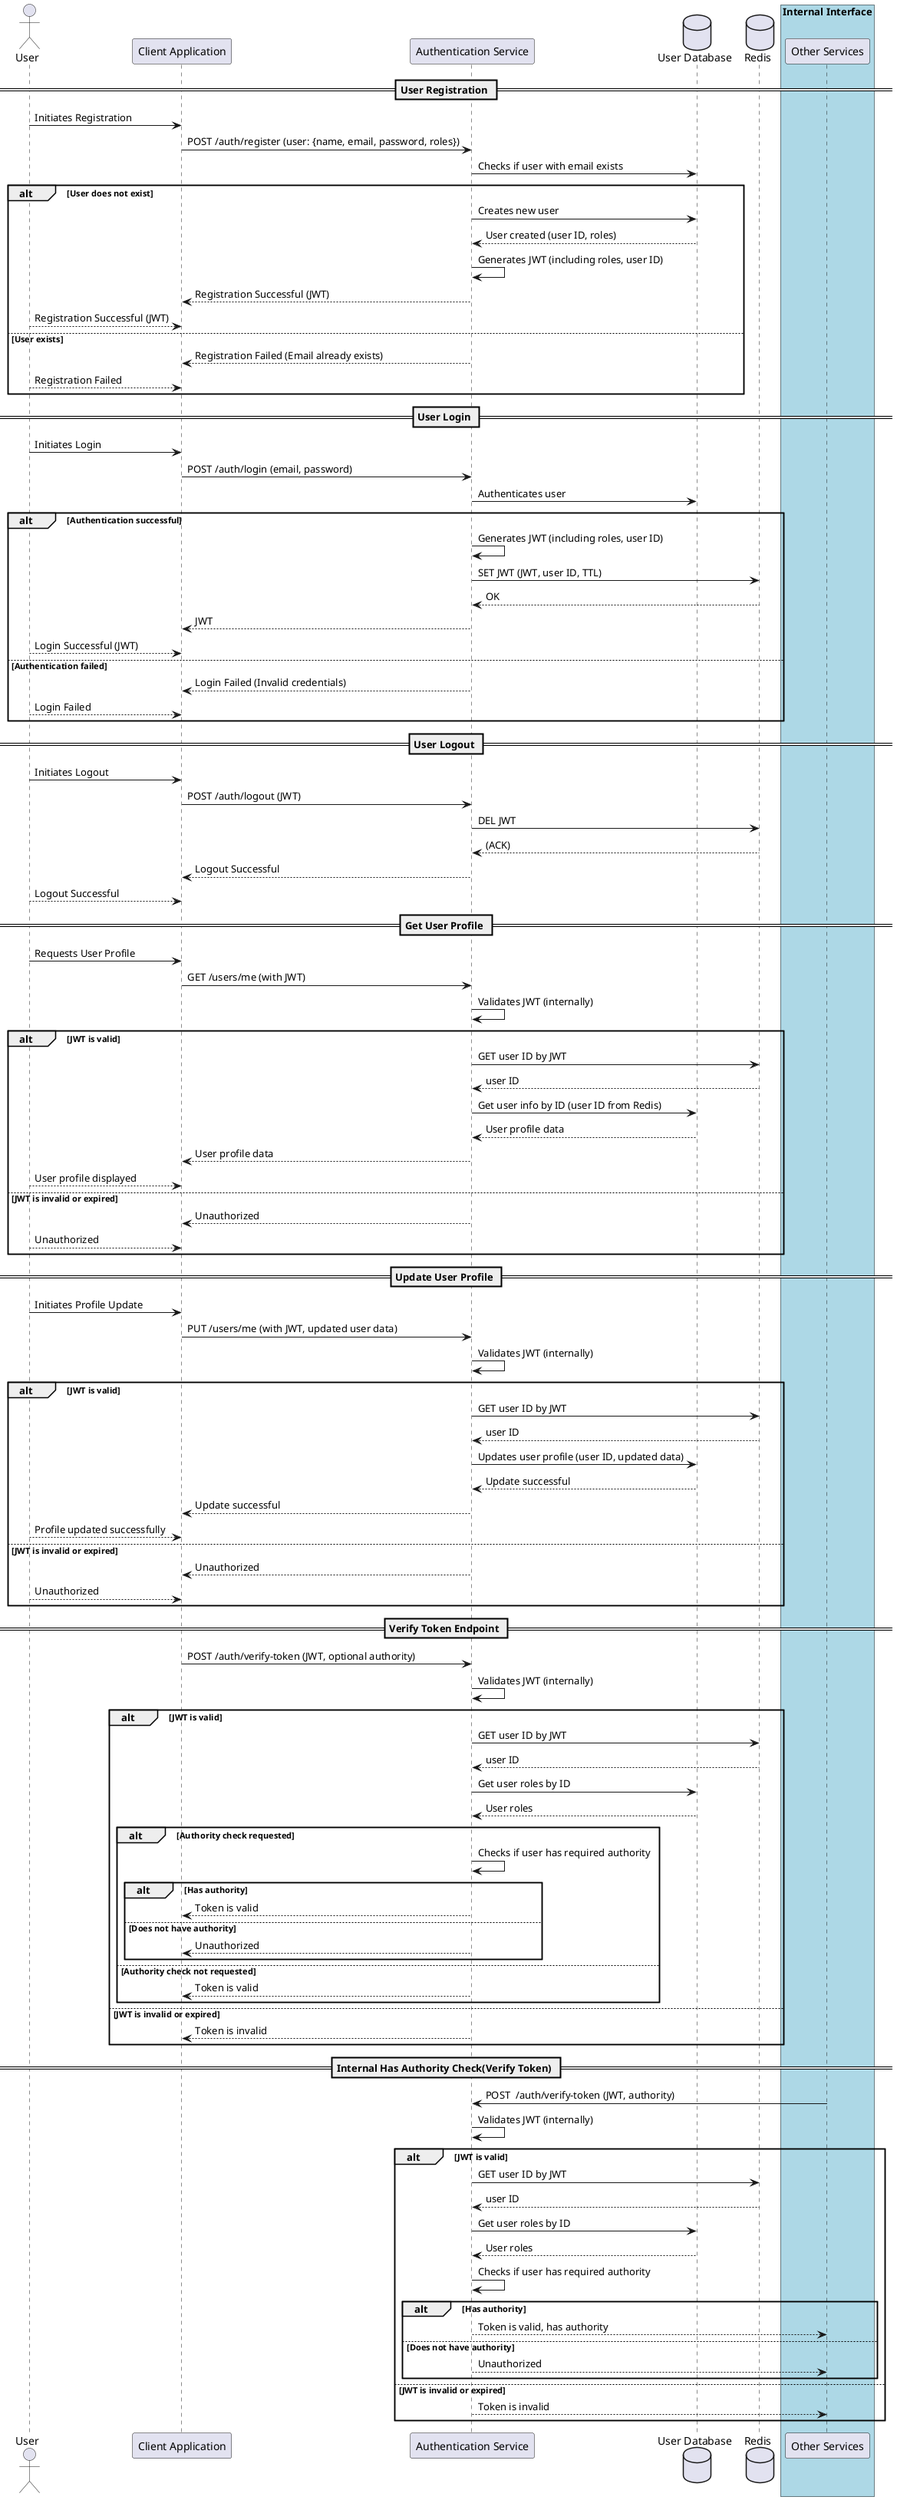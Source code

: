@startuml
actor User
participant "Client Application" as Client
participant "Authentication Service" as AuthService
database "User Database" as UserDB
database "Redis" as Redis

box "Internal Interface" #LightBlue
    participant "Other Services" as OtherSvc
end box

== User Registration ==
User -> Client: Initiates Registration
Client -> AuthService: POST /auth/register (user: {name, email, password, roles})
AuthService -> UserDB: Checks if user with email exists
alt User does not exist
    AuthService -> UserDB: Creates new user
    UserDB --> AuthService: User created (user ID, roles)
    AuthService -> AuthService: Generates JWT (including roles, user ID)
    AuthService --> Client: Registration Successful (JWT)
    Client <-- User: Registration Successful (JWT)
else User exists
    AuthService --> Client: Registration Failed (Email already exists)
    Client <-- User: Registration Failed
end

== User Login ==
User -> Client: Initiates Login
Client -> AuthService: POST /auth/login (email, password)
AuthService -> UserDB: Authenticates user
alt Authentication successful
    AuthService -> AuthService: Generates JWT (including roles, user ID)
    AuthService -> Redis: SET JWT (JWT, user ID, TTL)
    Redis --> AuthService: OK
    AuthService --> Client: JWT
    Client <-- User: Login Successful (JWT)
else Authentication failed
    AuthService --> Client: Login Failed (Invalid credentials)
    Client <-- User: Login Failed
end

== User Logout ==
User -> Client: Initiates Logout
Client -> AuthService: POST /auth/logout (JWT)
AuthService -> Redis: DEL JWT
Redis --> AuthService: (ACK)
AuthService --> Client: Logout Successful
Client <-- User: Logout Successful

== Get User Profile ==
User -> Client: Requests User Profile
Client -> AuthService: GET /users/me (with JWT)
AuthService -> AuthService: Validates JWT (internally)
alt JWT is valid
    AuthService -> Redis: GET user ID by JWT
    Redis --> AuthService: user ID
    AuthService -> UserDB: Get user info by ID (user ID from Redis)
    UserDB --> AuthService: User profile data
    AuthService --> Client: User profile data
    Client <-- User: User profile displayed
else JWT is invalid or expired
    AuthService --> Client: Unauthorized
    Client <-- User: Unauthorized
end

== Update User Profile ==
User -> Client: Initiates Profile Update
Client -> AuthService: PUT /users/me (with JWT, updated user data)
AuthService -> AuthService: Validates JWT (internally)
alt JWT is valid
    AuthService -> Redis: GET user ID by JWT
    Redis --> AuthService: user ID
    AuthService -> UserDB: Updates user profile (user ID, updated data)
    UserDB --> AuthService: Update successful
    AuthService --> Client: Update successful
    Client <-- User: Profile updated successfully
else JWT is invalid or expired
    AuthService --> Client: Unauthorized
    Client <-- User: Unauthorized
end

== Verify Token Endpoint ==
Client -> AuthService: POST /auth/verify-token (JWT, optional authority)
AuthService -> AuthService: Validates JWT (internally)
alt JWT is valid
    AuthService -> Redis: GET user ID by JWT
    Redis --> AuthService: user ID
    AuthService -> UserDB: Get user roles by ID
    UserDB --> AuthService: User roles
    alt Authority check requested
        AuthService -> AuthService: Checks if user has required authority
        alt Has authority
            AuthService --> Client: Token is valid
        else Does not have authority
            AuthService --> Client: Unauthorized
        end
    else Authority check not requested
        AuthService --> Client: Token is valid
    end
else JWT is invalid or expired
    AuthService --> Client: Token is invalid
end


== Internal Has Authority Check(Verify Token) ==
OtherSvc -> AuthService: POST  /auth/verify-token (JWT, authority)
AuthService -> AuthService: Validates JWT (internally)
alt JWT is valid
    AuthService -> Redis: GET user ID by JWT
    Redis --> AuthService: user ID
    AuthService -> UserDB: Get user roles by ID
    UserDB --> AuthService: User roles
    AuthService -> AuthService: Checks if user has required authority
    alt Has authority
        AuthService --> OtherSvc: Token is valid, has authority
    else Does not have authority
        AuthService --> OtherSvc: Unauthorized
    end
else JWT is invalid or expired
    AuthService --> OtherSvc: Token is invalid
end
@enduml
